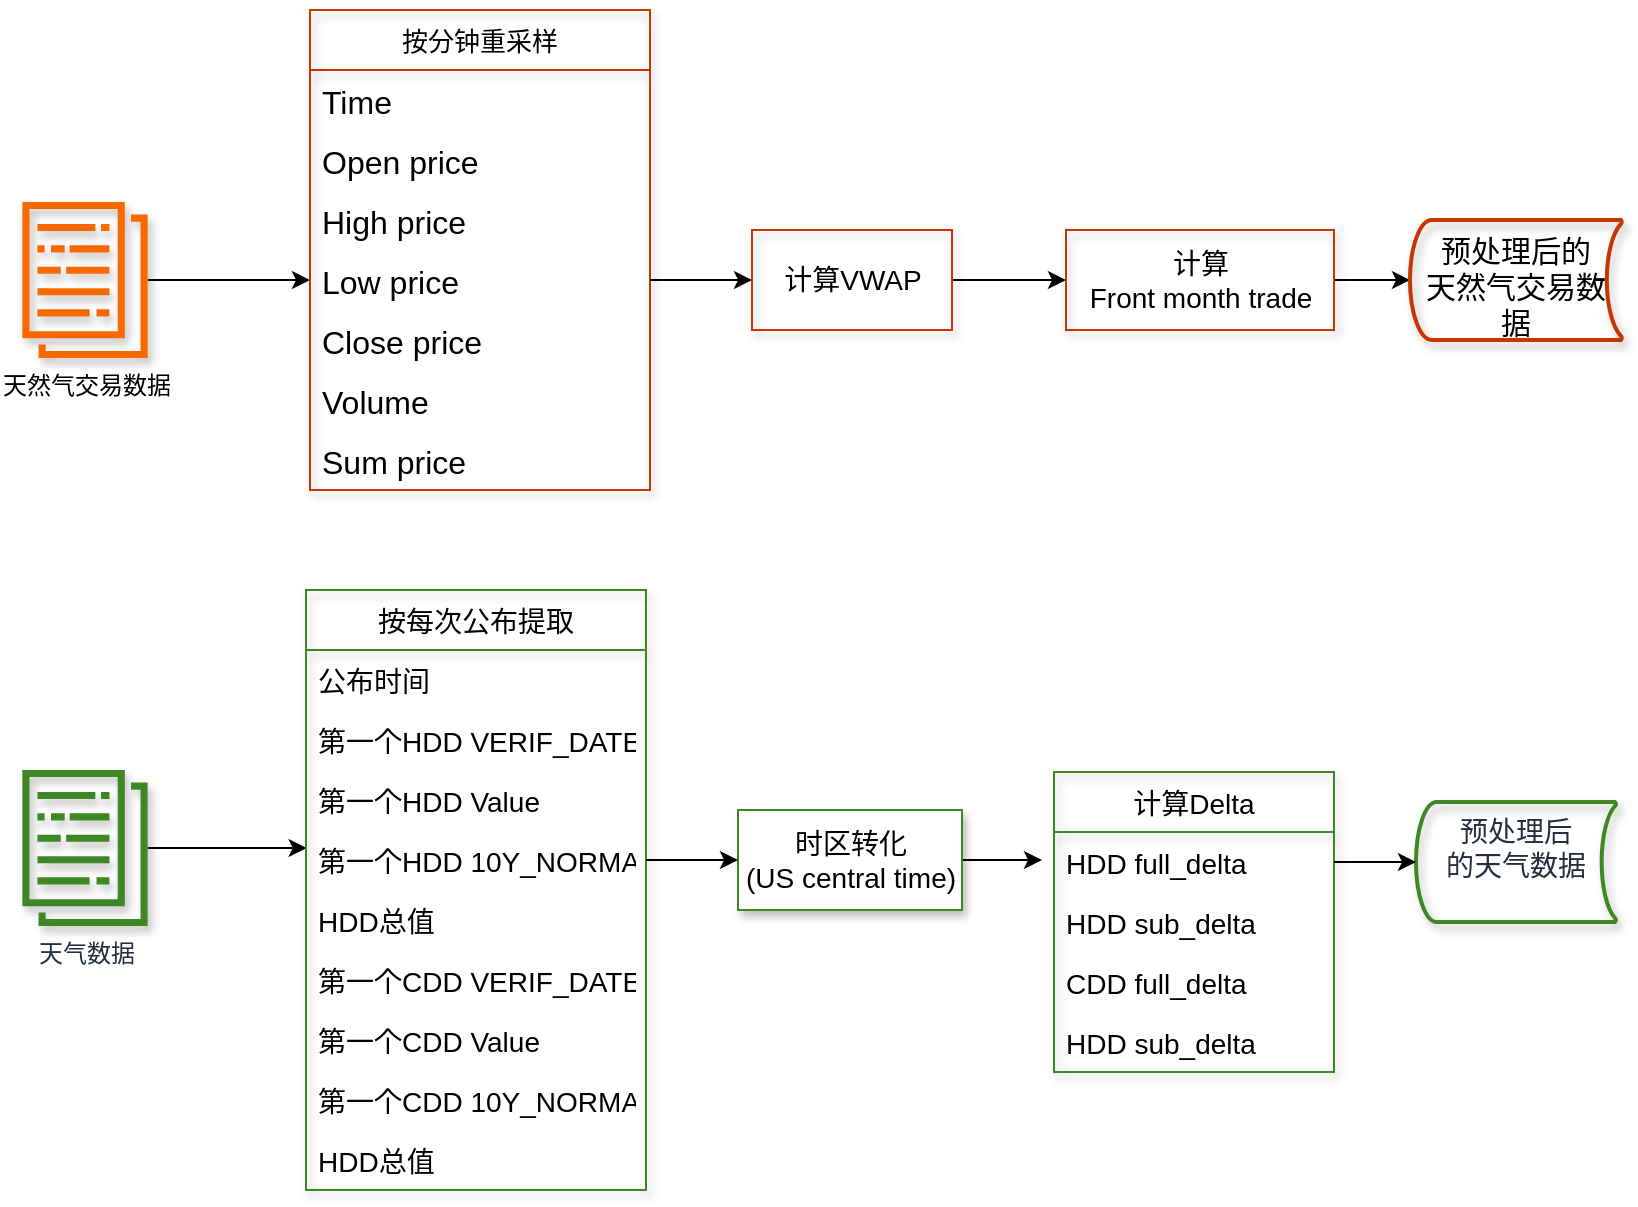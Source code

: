 <mxfile version="16.5.6" type="device"><diagram id="RaVUkB2NrCcxo8iWQkJ0" name="Page-1"><mxGraphModel dx="1550" dy="811" grid="1" gridSize="10" guides="1" tooltips="1" connect="1" arrows="1" fold="1" page="1" pageScale="1" pageWidth="827" pageHeight="1169" math="0" shadow="0"><root><mxCell id="0"/><mxCell id="1" parent="0"/><mxCell id="xQEtM8D5ab1j3eySA9Fe-50" style="edgeStyle=orthogonalEdgeStyle;rounded=0;orthogonalLoop=1;jettySize=auto;html=1;entryX=0.002;entryY=0.3;entryDx=0;entryDy=0;entryPerimeter=0;fontSize=12;" parent="1" source="xQEtM8D5ab1j3eySA9Fe-1" target="xQEtM8D5ab1j3eySA9Fe-46" edge="1"><mxGeometry relative="1" as="geometry"/></mxCell><mxCell id="xQEtM8D5ab1j3eySA9Fe-1" value="天气数据" style="sketch=0;outlineConnect=0;fontColor=#232F3E;gradientColor=none;fillColor=#3F8624;strokeColor=none;dashed=0;verticalLabelPosition=bottom;verticalAlign=top;align=center;html=1;fontSize=12;fontStyle=0;aspect=fixed;pointerEvents=1;shape=mxgraph.aws4.data_set;shadow=1;" parent="1" vertex="1"><mxGeometry x="20" y="480" width="63" height="78" as="geometry"/></mxCell><mxCell id="xQEtM8D5ab1j3eySA9Fe-34" style="edgeStyle=orthogonalEdgeStyle;rounded=0;orthogonalLoop=1;jettySize=auto;html=1;entryX=0;entryY=0.5;entryDx=0;entryDy=0;" parent="1" source="xQEtM8D5ab1j3eySA9Fe-2" target="xQEtM8D5ab1j3eySA9Fe-25" edge="1"><mxGeometry relative="1" as="geometry"/></mxCell><mxCell id="xQEtM8D5ab1j3eySA9Fe-2" value="天然气交易数据" style="sketch=0;outlineConnect=0;fillColor=#fa6800;strokeColor=#C73500;dashed=0;verticalLabelPosition=bottom;verticalAlign=top;align=center;html=1;fontSize=12;fontStyle=0;aspect=fixed;pointerEvents=1;shape=mxgraph.aws4.data_set;fontColor=#000000;shadow=1;" parent="1" vertex="1"><mxGeometry x="20" y="196" width="63" height="78" as="geometry"/></mxCell><mxCell id="xQEtM8D5ab1j3eySA9Fe-14" style="edgeStyle=orthogonalEdgeStyle;rounded=0;orthogonalLoop=1;jettySize=auto;html=1;entryX=0;entryY=0.5;entryDx=0;entryDy=0;" parent="1" source="xQEtM8D5ab1j3eySA9Fe-4" target="xQEtM8D5ab1j3eySA9Fe-5" edge="1"><mxGeometry relative="1" as="geometry"/></mxCell><mxCell id="xQEtM8D5ab1j3eySA9Fe-4" value="计算VWAP" style="html=1;dashed=0;whitespace=wrap;fillColor=none;strokeColor=#C73500;fontColor=#000000;gradientColor=none;shadow=1;fontSize=14;" parent="1" vertex="1"><mxGeometry x="385" y="210" width="100" height="50" as="geometry"/></mxCell><mxCell id="xQEtM8D5ab1j3eySA9Fe-17" style="edgeStyle=orthogonalEdgeStyle;rounded=0;orthogonalLoop=1;jettySize=auto;html=1;entryX=0;entryY=0.5;entryDx=0;entryDy=0;entryPerimeter=0;" parent="1" source="xQEtM8D5ab1j3eySA9Fe-5" target="xQEtM8D5ab1j3eySA9Fe-15" edge="1"><mxGeometry relative="1" as="geometry"/></mxCell><mxCell id="xQEtM8D5ab1j3eySA9Fe-5" value="计算 &lt;br&gt;Front month trade" style="html=1;dashed=0;whitespace=wrap;shadow=1;fillColor=none;strokeColor=#C73500;fontColor=#000000;gradientColor=none;fontSize=14;" parent="1" vertex="1"><mxGeometry x="542" y="210" width="134" height="50" as="geometry"/></mxCell><mxCell id="xQEtM8D5ab1j3eySA9Fe-58" style="edgeStyle=orthogonalEdgeStyle;rounded=0;orthogonalLoop=1;jettySize=auto;html=1;fontSize=14;" parent="1" source="xQEtM8D5ab1j3eySA9Fe-7" edge="1"><mxGeometry relative="1" as="geometry"><mxPoint x="530" y="525" as="targetPoint"/></mxGeometry></mxCell><mxCell id="xQEtM8D5ab1j3eySA9Fe-7" value="时区转化 &lt;br style=&quot;font-size: 14px;&quot;&gt;&lt;font style=&quot;font-size: 14px;&quot;&gt;(&lt;span lang=&quot;EN-AU&quot; style=&quot;line-height: 107%; font-size: 14px;&quot;&gt;US central time)&lt;/span&gt;&lt;/font&gt;" style="html=1;dashed=0;whitespace=wrap;strokeColor=#3F8624;shadow=1;fontSize=14;" parent="1" vertex="1"><mxGeometry x="378" y="500" width="112" height="50" as="geometry"/></mxCell><mxCell id="xQEtM8D5ab1j3eySA9Fe-15" value="预处理后的&lt;br&gt;天然气交易数据" style="strokeWidth=2;html=1;shape=mxgraph.flowchart.stored_data;whiteSpace=wrap;shadow=1;fillColor=none;gradientColor=none;verticalAlign=top;strokeColor=#C73500;fontColor=#000000;sketch=0;dashed=0;fontStyle=0;fontSize=15;" parent="1" vertex="1"><mxGeometry x="714" y="205" width="106" height="60" as="geometry"/></mxCell><mxCell id="xQEtM8D5ab1j3eySA9Fe-16" value="预处理后&lt;br&gt;的天气数据" style="strokeWidth=2;html=1;shape=mxgraph.flowchart.stored_data;whiteSpace=wrap;shadow=1;fillColor=none;gradientColor=none;verticalAlign=top;strokeColor=#3F8624;fontColor=#232F3E;sketch=0;dashed=0;fontStyle=0;fontSize=14;" parent="1" vertex="1"><mxGeometry x="717" y="496" width="100" height="60" as="geometry"/></mxCell><mxCell id="xQEtM8D5ab1j3eySA9Fe-22" value="按分钟重采样" style="swimlane;fontStyle=0;childLayout=stackLayout;horizontal=1;startSize=30;horizontalStack=0;resizeParent=1;resizeParentMax=0;resizeLast=0;collapsible=1;marginBottom=0;shadow=1;strokeColor=#C73500;fillColor=none;gradientColor=none;fontColor=#000000;dashed=0;fontSize=13;" parent="1" vertex="1"><mxGeometry x="164" y="100" width="170" height="240" as="geometry"><mxRectangle x="244" y="69" width="136" height="30" as="alternateBounds"/></mxGeometry></mxCell><mxCell id="xQEtM8D5ab1j3eySA9Fe-33" value="Time" style="text;strokeColor=none;fillColor=none;align=left;verticalAlign=middle;spacingLeft=4;spacingRight=4;overflow=hidden;points=[[0,0.5],[1,0.5]];portConstraint=eastwest;rotatable=0;shadow=1;fontSize=16;" parent="xQEtM8D5ab1j3eySA9Fe-22" vertex="1"><mxGeometry y="30" width="170" height="30" as="geometry"/></mxCell><mxCell id="xQEtM8D5ab1j3eySA9Fe-23" value="Open price" style="text;strokeColor=none;fillColor=none;align=left;verticalAlign=middle;spacingLeft=4;spacingRight=4;overflow=hidden;points=[[0,0.5],[1,0.5]];portConstraint=eastwest;rotatable=0;shadow=1;fontSize=16;" parent="xQEtM8D5ab1j3eySA9Fe-22" vertex="1"><mxGeometry y="60" width="170" height="30" as="geometry"/></mxCell><mxCell id="xQEtM8D5ab1j3eySA9Fe-24" value="High price" style="text;strokeColor=none;fillColor=none;align=left;verticalAlign=middle;spacingLeft=4;spacingRight=4;overflow=hidden;points=[[0,0.5],[1,0.5]];portConstraint=eastwest;rotatable=0;shadow=1;fontSize=16;" parent="xQEtM8D5ab1j3eySA9Fe-22" vertex="1"><mxGeometry y="90" width="170" height="30" as="geometry"/></mxCell><mxCell id="xQEtM8D5ab1j3eySA9Fe-25" value="Low price" style="text;strokeColor=none;fillColor=none;align=left;verticalAlign=middle;spacingLeft=4;spacingRight=4;overflow=hidden;points=[[0,0.5],[1,0.5]];portConstraint=eastwest;rotatable=0;shadow=1;fontSize=16;" parent="xQEtM8D5ab1j3eySA9Fe-22" vertex="1"><mxGeometry y="120" width="170" height="30" as="geometry"/></mxCell><mxCell id="xQEtM8D5ab1j3eySA9Fe-30" value="Close price" style="text;strokeColor=none;fillColor=none;align=left;verticalAlign=middle;spacingLeft=4;spacingRight=4;overflow=hidden;points=[[0,0.5],[1,0.5]];portConstraint=eastwest;rotatable=0;shadow=1;fontSize=16;" parent="xQEtM8D5ab1j3eySA9Fe-22" vertex="1"><mxGeometry y="150" width="170" height="30" as="geometry"/></mxCell><mxCell id="xQEtM8D5ab1j3eySA9Fe-31" value="Volume " style="text;strokeColor=none;fillColor=none;align=left;verticalAlign=middle;spacingLeft=4;spacingRight=4;overflow=hidden;points=[[0,0.5],[1,0.5]];portConstraint=eastwest;rotatable=0;shadow=1;fontSize=16;" parent="xQEtM8D5ab1j3eySA9Fe-22" vertex="1"><mxGeometry y="180" width="170" height="30" as="geometry"/></mxCell><mxCell id="xQEtM8D5ab1j3eySA9Fe-32" value="Sum price" style="text;strokeColor=none;fillColor=none;align=left;verticalAlign=middle;spacingLeft=4;spacingRight=4;overflow=hidden;points=[[0,0.5],[1,0.5]];portConstraint=eastwest;rotatable=0;shadow=1;fontSize=16;" parent="xQEtM8D5ab1j3eySA9Fe-22" vertex="1"><mxGeometry y="210" width="170" height="30" as="geometry"/></mxCell><mxCell id="xQEtM8D5ab1j3eySA9Fe-35" style="edgeStyle=orthogonalEdgeStyle;rounded=0;orthogonalLoop=1;jettySize=auto;html=1;entryX=0;entryY=0.5;entryDx=0;entryDy=0;" parent="1" source="xQEtM8D5ab1j3eySA9Fe-25" target="xQEtM8D5ab1j3eySA9Fe-4" edge="1"><mxGeometry relative="1" as="geometry"/></mxCell><mxCell id="xQEtM8D5ab1j3eySA9Fe-37" value="按每次公布提取" style="swimlane;fontStyle=0;childLayout=stackLayout;horizontal=1;startSize=30;horizontalStack=0;resizeParent=1;resizeParentMax=0;resizeLast=0;collapsible=1;marginBottom=0;shadow=1;fontSize=14;strokeColor=#3F8624;fillColor=none;gradientColor=none;" parent="1" vertex="1"><mxGeometry x="162" y="390" width="170" height="300" as="geometry"/></mxCell><mxCell id="xQEtM8D5ab1j3eySA9Fe-38" value="公布时间" style="text;strokeColor=none;fillColor=none;align=left;verticalAlign=middle;spacingLeft=4;spacingRight=4;overflow=hidden;points=[[0,0.5],[1,0.5]];portConstraint=eastwest;rotatable=0;shadow=1;fontSize=14;" parent="xQEtM8D5ab1j3eySA9Fe-37" vertex="1"><mxGeometry y="30" width="170" height="30" as="geometry"/></mxCell><mxCell id="xQEtM8D5ab1j3eySA9Fe-39" value="第一个HDD VERIF_DATE" style="text;strokeColor=none;fillColor=none;align=left;verticalAlign=middle;spacingLeft=4;spacingRight=4;overflow=hidden;points=[[0,0.5],[1,0.5]];portConstraint=eastwest;rotatable=0;shadow=1;fontSize=14;" parent="xQEtM8D5ab1j3eySA9Fe-37" vertex="1"><mxGeometry y="60" width="170" height="30" as="geometry"/></mxCell><mxCell id="xQEtM8D5ab1j3eySA9Fe-40" value="第一个HDD Value" style="text;strokeColor=none;fillColor=none;align=left;verticalAlign=middle;spacingLeft=4;spacingRight=4;overflow=hidden;points=[[0,0.5],[1,0.5]];portConstraint=eastwest;rotatable=0;shadow=1;fontSize=14;" parent="xQEtM8D5ab1j3eySA9Fe-37" vertex="1"><mxGeometry y="90" width="170" height="30" as="geometry"/></mxCell><mxCell id="xQEtM8D5ab1j3eySA9Fe-46" value="第一个HDD 10Y_NORMAL" style="text;strokeColor=none;fillColor=none;align=left;verticalAlign=middle;spacingLeft=4;spacingRight=4;overflow=hidden;points=[[0,0.5],[1,0.5]];portConstraint=eastwest;rotatable=0;shadow=1;fontSize=14;" parent="xQEtM8D5ab1j3eySA9Fe-37" vertex="1"><mxGeometry y="120" width="170" height="30" as="geometry"/></mxCell><mxCell id="xQEtM8D5ab1j3eySA9Fe-45" value="HDD总值" style="text;strokeColor=none;fillColor=none;align=left;verticalAlign=middle;spacingLeft=4;spacingRight=4;overflow=hidden;points=[[0,0.5],[1,0.5]];portConstraint=eastwest;rotatable=0;shadow=1;fontSize=14;" parent="xQEtM8D5ab1j3eySA9Fe-37" vertex="1"><mxGeometry y="150" width="170" height="30" as="geometry"/></mxCell><mxCell id="xQEtM8D5ab1j3eySA9Fe-44" value="第一个CDD VERIF_DATE" style="text;strokeColor=none;fillColor=none;align=left;verticalAlign=middle;spacingLeft=4;spacingRight=4;overflow=hidden;points=[[0,0.5],[1,0.5]];portConstraint=eastwest;rotatable=0;shadow=1;fontSize=14;" parent="xQEtM8D5ab1j3eySA9Fe-37" vertex="1"><mxGeometry y="180" width="170" height="30" as="geometry"/></mxCell><mxCell id="xQEtM8D5ab1j3eySA9Fe-43" value="第一个CDD Value" style="text;strokeColor=none;fillColor=none;align=left;verticalAlign=middle;spacingLeft=4;spacingRight=4;overflow=hidden;points=[[0,0.5],[1,0.5]];portConstraint=eastwest;rotatable=0;shadow=1;fontSize=14;" parent="xQEtM8D5ab1j3eySA9Fe-37" vertex="1"><mxGeometry y="210" width="170" height="30" as="geometry"/></mxCell><mxCell id="xQEtM8D5ab1j3eySA9Fe-42" value="第一个CDD 10Y_NORMAL" style="text;strokeColor=none;fillColor=none;align=left;verticalAlign=middle;spacingLeft=4;spacingRight=4;overflow=hidden;points=[[0,0.5],[1,0.5]];portConstraint=eastwest;rotatable=0;shadow=1;fontSize=14;" parent="xQEtM8D5ab1j3eySA9Fe-37" vertex="1"><mxGeometry y="240" width="170" height="30" as="geometry"/></mxCell><mxCell id="xQEtM8D5ab1j3eySA9Fe-41" style="text;strokeColor=none;fillColor=none;align=left;verticalAlign=middle;spacingLeft=4;spacingRight=4;overflow=hidden;points=[[0,0.5],[1,0.5]];portConstraint=eastwest;rotatable=0;shadow=1;fontSize=13;" parent="xQEtM8D5ab1j3eySA9Fe-37" vertex="1"><mxGeometry y="270" width="170" height="30" as="geometry"/></mxCell><mxCell id="xQEtM8D5ab1j3eySA9Fe-47" value="HDD总值" style="text;strokeColor=none;fillColor=none;align=left;verticalAlign=middle;spacingLeft=4;spacingRight=4;overflow=hidden;points=[[0,0.5],[1,0.5]];portConstraint=eastwest;rotatable=0;shadow=1;fontSize=14;" parent="1" vertex="1"><mxGeometry x="162" y="660" width="166" height="30" as="geometry"/></mxCell><mxCell id="xQEtM8D5ab1j3eySA9Fe-51" style="edgeStyle=orthogonalEdgeStyle;rounded=0;orthogonalLoop=1;jettySize=auto;html=1;fontSize=12;" parent="1" source="xQEtM8D5ab1j3eySA9Fe-46" target="xQEtM8D5ab1j3eySA9Fe-7" edge="1"><mxGeometry relative="1" as="geometry"/></mxCell><mxCell id="xQEtM8D5ab1j3eySA9Fe-54" value="计算Delta" style="swimlane;fontStyle=0;childLayout=stackLayout;horizontal=1;startSize=30;horizontalStack=0;resizeParent=1;resizeParentMax=0;resizeLast=0;collapsible=1;marginBottom=0;shadow=1;fontSize=14;strokeColor=#3F8624;fillColor=none;gradientColor=none;" parent="1" vertex="1"><mxGeometry x="536" y="481" width="140" height="150" as="geometry"/></mxCell><mxCell id="xQEtM8D5ab1j3eySA9Fe-55" value="HDD full_delta" style="text;strokeColor=none;fillColor=none;align=left;verticalAlign=middle;spacingLeft=4;spacingRight=4;overflow=hidden;points=[[0,0.5],[1,0.5]];portConstraint=eastwest;rotatable=0;shadow=1;fontSize=14;" parent="xQEtM8D5ab1j3eySA9Fe-54" vertex="1"><mxGeometry y="30" width="140" height="30" as="geometry"/></mxCell><mxCell id="xQEtM8D5ab1j3eySA9Fe-57" value="HDD sub_delta" style="text;strokeColor=none;fillColor=none;align=left;verticalAlign=middle;spacingLeft=4;spacingRight=4;overflow=hidden;points=[[0,0.5],[1,0.5]];portConstraint=eastwest;rotatable=0;shadow=1;fontSize=14;" parent="xQEtM8D5ab1j3eySA9Fe-54" vertex="1"><mxGeometry y="60" width="140" height="30" as="geometry"/></mxCell><mxCell id="luUfJi1uyquAJHO2N1tJ-2" value="CDD full_delta" style="text;strokeColor=none;fillColor=none;align=left;verticalAlign=middle;spacingLeft=4;spacingRight=4;overflow=hidden;points=[[0,0.5],[1,0.5]];portConstraint=eastwest;rotatable=0;shadow=1;fontSize=14;" vertex="1" parent="xQEtM8D5ab1j3eySA9Fe-54"><mxGeometry y="90" width="140" height="30" as="geometry"/></mxCell><mxCell id="luUfJi1uyquAJHO2N1tJ-1" value="HDD sub_delta" style="text;strokeColor=none;fillColor=none;align=left;verticalAlign=middle;spacingLeft=4;spacingRight=4;overflow=hidden;points=[[0,0.5],[1,0.5]];portConstraint=eastwest;rotatable=0;shadow=1;fontSize=14;" vertex="1" parent="xQEtM8D5ab1j3eySA9Fe-54"><mxGeometry y="120" width="140" height="30" as="geometry"/></mxCell><mxCell id="xQEtM8D5ab1j3eySA9Fe-60" style="edgeStyle=orthogonalEdgeStyle;rounded=0;orthogonalLoop=1;jettySize=auto;html=1;fontSize=14;" parent="1" source="xQEtM8D5ab1j3eySA9Fe-55" target="xQEtM8D5ab1j3eySA9Fe-16" edge="1"><mxGeometry relative="1" as="geometry"/></mxCell></root></mxGraphModel></diagram></mxfile>